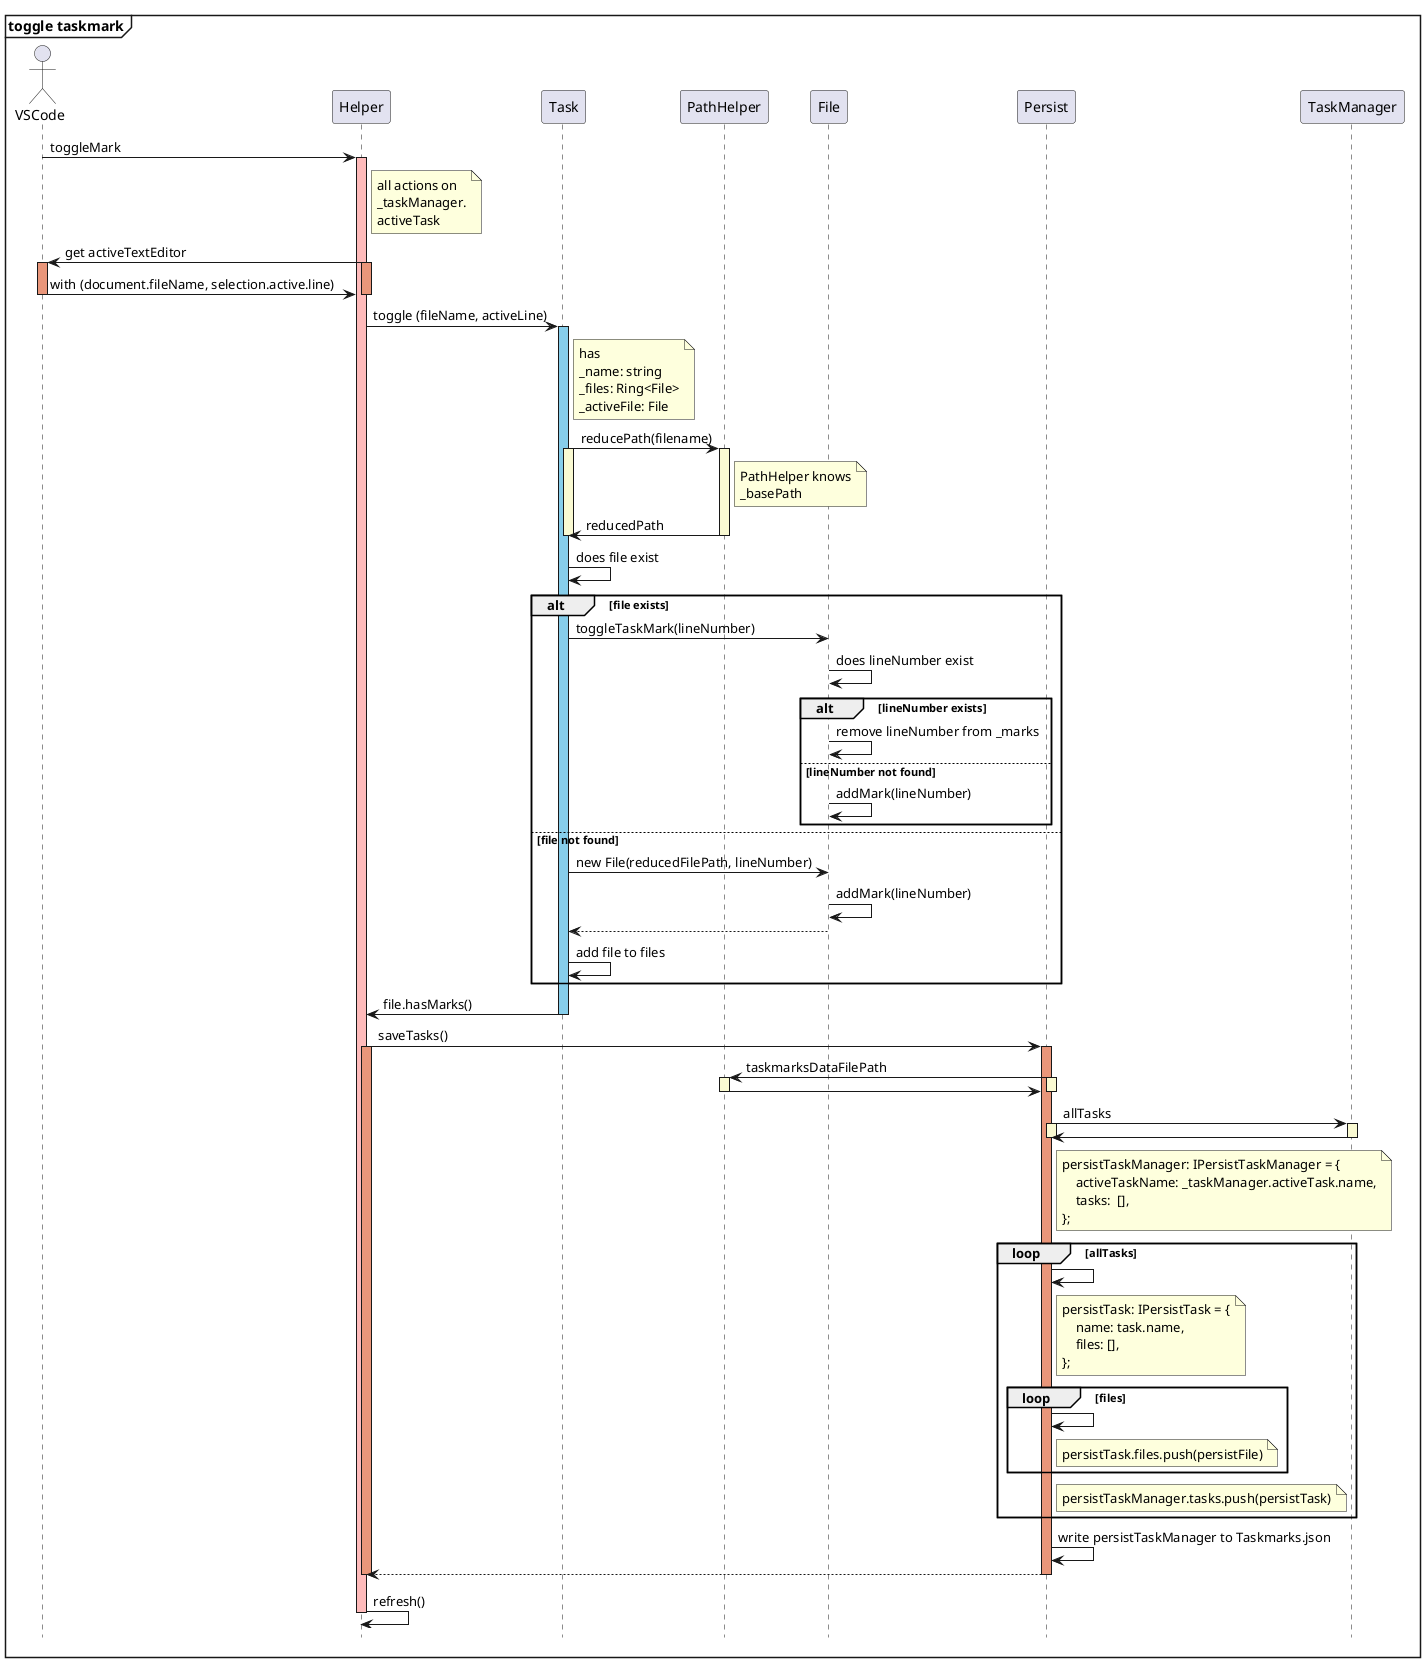 
@startuml startup

hide footbox

mainframe **toggle taskmark**

actor VSCode
participant Helper as help
participant Task as task
participant PathHelper as ph
participant File as file
participant Persist as p
participant TaskManager as tm

VSCode -> help: toggleMark
activate help #FFBBBB

note right of help
    all actions on
    _taskManager.
    activeTask
end note

help -> VSCode: get activeTextEditor
activate help #DarkSalmon
activate VSCode #DarkSalmon
VSCode -> help: with (document.fileName, selection.active.line)
deactivate VSCode
deactivate help


help -> task: toggle (fileName, activeLine)
activate task #SkyBlue
note right of task
    has
    _name: string
    _files: Ring<File>
    _activeFile: File
end note

task -> ph: reducePath(filename)
activate task #LightGoldenRodYellow
activate ph #LightGoldenRodYellow

note right of ph
    PathHelper knows
    _basePath
end note

ph -> task: reducedPath
deactivate ph
deactivate task

task -> task: does file exist

alt file exists
    task -> file: toggleTaskMark(lineNumber)
    file -> file: does lineNumber exist
    alt lineNumber exists
        file -> file: remove lineNumber from _marks
    else lineNumber not found
        file -> file: addMark(lineNumber)
    end

else file not found
    task -> file: new File(reducedFilePath, lineNumber)
    file -> file: addMark(lineNumber)
    file --> task
    task -> task: add file to files

end

task -> help: file.hasMarks()
deactivate task

help -> p: saveTasks()
activate help #DarkSalmon
activate p #DarkSalmon
p -> ph: taskmarksDataFilePath
activate p #LightGoldenRodYellow
activate ph #LightGoldenRodYellow
ph -> p
deactivate ph
deactivate p

p -> tm: allTasks
activate p #LightGoldenRodYellow
activate tm #LightGoldenRodYellow
tm -> p
deactivate tm
deactivate p

note right of p
    persistTaskManager: IPersistTaskManager = {
        activeTaskName: _taskManager.activeTask.name,
        tasks:  [],
    };
end note
loop allTasks
    p -> p
    note right of p
        persistTask: IPersistTask = {
            name: task.name,
            files: [],
        };
    end note
    loop files
        p -> p
        note right of p
            persistTask.files.push(persistFile)
        end note
    end
    note right of p
        persistTaskManager.tasks.push(persistTask)
    end note
end

p -> p: write persistTaskManager to Taskmarks.json

p --> help
deactivate p
deactivate help

help -> help: refresh()


deactivate help


@endjson

